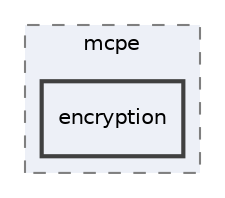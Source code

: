 digraph "encryption"
{
 // INTERACTIVE_SVG=YES
 // LATEX_PDF_SIZE
  edge [fontname="Helvetica",fontsize="10",labelfontname="Helvetica",labelfontsize="10"];
  node [fontname="Helvetica",fontsize="10",shape=record];
  compound=true
  subgraph clusterdir_c34322918f2837155f3742220523bcd3 {
    graph [ bgcolor="#edf0f7", pencolor="grey50", style="filled,dashed,", label="mcpe", fontname="Helvetica", fontsize="10", URL="dir_c34322918f2837155f3742220523bcd3.html"]
  dir_435a6b13fd6f4bd100989195e66a8f8b [shape=box, label="encryption", style="filled,bold,", fillcolor="#edf0f7", color="grey25", URL="dir_435a6b13fd6f4bd100989195e66a8f8b.html"];
  }
}

